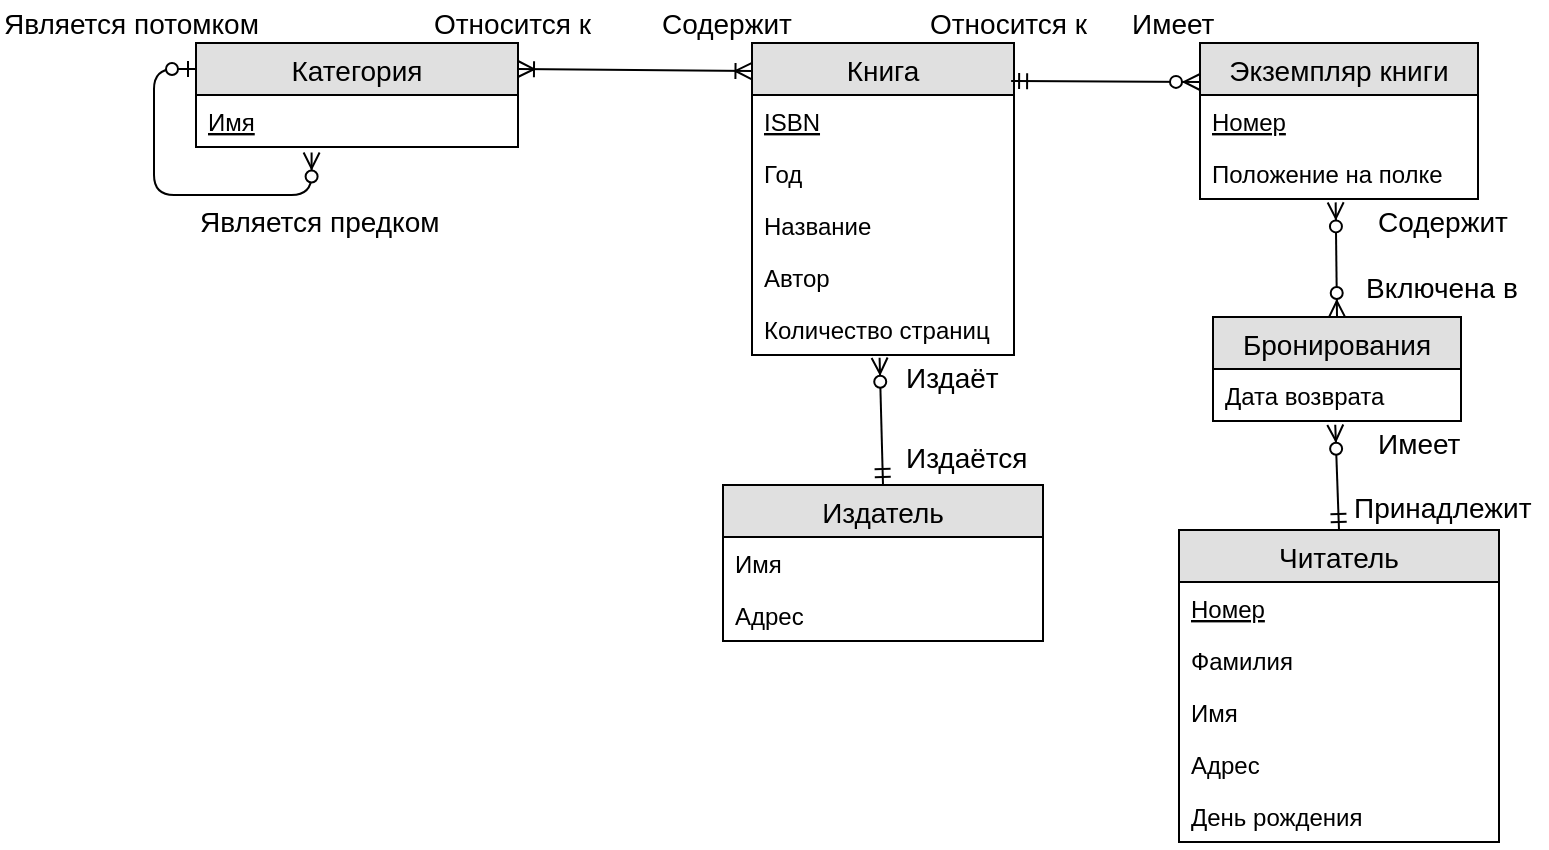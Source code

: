 <mxfile version="12.1.3" type="device" pages="1"><diagram id="Hinv8P5M0LdaHlvG1PZa" name="Page-1"><mxGraphModel dx="1024" dy="418" grid="0" gridSize="10" guides="1" tooltips="1" connect="1" arrows="1" fold="1" page="1" pageScale="1" pageWidth="827" pageHeight="1169" math="0" shadow="0"><root><mxCell id="0"/><mxCell id="1" parent="0"/><mxCell id="7dafJBWYN6oTtVz4CKp--3" value="Книга" style="swimlane;fontStyle=0;childLayout=stackLayout;horizontal=1;startSize=26;fillColor=#e0e0e0;horizontalStack=0;resizeParent=1;resizeParentMax=0;resizeLast=0;collapsible=1;marginBottom=0;swimlaneFillColor=#ffffff;align=center;fontSize=14;" parent="1" vertex="1"><mxGeometry x="423" y="612.5" width="131" height="156" as="geometry"><mxRectangle x="140" y="640" width="63" height="26" as="alternateBounds"/></mxGeometry></mxCell><mxCell id="7dafJBWYN6oTtVz4CKp--4" value="ISBN" style="text;strokeColor=none;fillColor=none;spacingLeft=4;spacingRight=4;overflow=hidden;rotatable=0;points=[[0,0.5],[1,0.5]];portConstraint=eastwest;fontSize=12;fontStyle=4" parent="7dafJBWYN6oTtVz4CKp--3" vertex="1"><mxGeometry y="26" width="131" height="26" as="geometry"/></mxCell><mxCell id="7dafJBWYN6oTtVz4CKp--5" value="Год" style="text;strokeColor=none;fillColor=none;spacingLeft=4;spacingRight=4;overflow=hidden;rotatable=0;points=[[0,0.5],[1,0.5]];portConstraint=eastwest;fontSize=12;" parent="7dafJBWYN6oTtVz4CKp--3" vertex="1"><mxGeometry y="52" width="131" height="26" as="geometry"/></mxCell><mxCell id="7dafJBWYN6oTtVz4CKp--6" value="Название" style="text;strokeColor=none;fillColor=none;spacingLeft=4;spacingRight=4;overflow=hidden;rotatable=0;points=[[0,0.5],[1,0.5]];portConstraint=eastwest;fontSize=12;" parent="7dafJBWYN6oTtVz4CKp--3" vertex="1"><mxGeometry y="78" width="131" height="26" as="geometry"/></mxCell><mxCell id="7dafJBWYN6oTtVz4CKp--9" value="Автор" style="text;strokeColor=none;fillColor=none;spacingLeft=4;spacingRight=4;overflow=hidden;rotatable=0;points=[[0,0.5],[1,0.5]];portConstraint=eastwest;fontSize=12;" parent="7dafJBWYN6oTtVz4CKp--3" vertex="1"><mxGeometry y="104" width="131" height="26" as="geometry"/></mxCell><mxCell id="7dafJBWYN6oTtVz4CKp--10" value="Количество страниц" style="text;strokeColor=none;fillColor=none;spacingLeft=4;spacingRight=4;overflow=hidden;rotatable=0;points=[[0,0.5],[1,0.5]];portConstraint=eastwest;fontSize=12;" parent="7dafJBWYN6oTtVz4CKp--3" vertex="1"><mxGeometry y="130" width="131" height="26" as="geometry"/></mxCell><mxCell id="7dafJBWYN6oTtVz4CKp--11" value="Экземпляр книги" style="swimlane;fontStyle=0;childLayout=stackLayout;horizontal=1;startSize=26;fillColor=#e0e0e0;horizontalStack=0;resizeParent=1;resizeParentMax=0;resizeLast=0;collapsible=1;marginBottom=0;swimlaneFillColor=#ffffff;align=center;fontSize=14;" parent="1" vertex="1"><mxGeometry x="647" y="612.5" width="139" height="78" as="geometry"/></mxCell><mxCell id="7dafJBWYN6oTtVz4CKp--12" value="Номер" style="text;strokeColor=none;fillColor=none;spacingLeft=4;spacingRight=4;overflow=hidden;rotatable=0;points=[[0,0.5],[1,0.5]];portConstraint=eastwest;fontSize=12;fontStyle=4" parent="7dafJBWYN6oTtVz4CKp--11" vertex="1"><mxGeometry y="26" width="139" height="26" as="geometry"/></mxCell><mxCell id="7dafJBWYN6oTtVz4CKp--13" value="Положение на полке" style="text;strokeColor=none;fillColor=none;spacingLeft=4;spacingRight=4;overflow=hidden;rotatable=0;points=[[0,0.5],[1,0.5]];portConstraint=eastwest;fontSize=12;" parent="7dafJBWYN6oTtVz4CKp--11" vertex="1"><mxGeometry y="52" width="139" height="26" as="geometry"/></mxCell><mxCell id="7dafJBWYN6oTtVz4CKp--16" value="" style="fontSize=12;html=1;endArrow=ERzeroToMany;startArrow=ERmandOne;entryX=0;entryY=0.25;entryDx=0;entryDy=0;exitX=0.989;exitY=0.122;exitDx=0;exitDy=0;exitPerimeter=0;" parent="1" source="7dafJBWYN6oTtVz4CKp--3" target="7dafJBWYN6oTtVz4CKp--11" edge="1"><mxGeometry width="100" height="100" relative="1" as="geometry"><mxPoint x="406" y="650" as="sourcePoint"/><mxPoint x="314" y="805" as="targetPoint"/></mxGeometry></mxCell><mxCell id="7dafJBWYN6oTtVz4CKp--17" value="Издатель" style="swimlane;fontStyle=0;childLayout=stackLayout;horizontal=1;startSize=26;fillColor=#e0e0e0;horizontalStack=0;resizeParent=1;resizeParentMax=0;resizeLast=0;collapsible=1;marginBottom=0;swimlaneFillColor=#ffffff;align=center;fontSize=14;" parent="1" vertex="1"><mxGeometry x="408.5" y="833.5" width="160" height="78" as="geometry"/></mxCell><mxCell id="7dafJBWYN6oTtVz4CKp--18" value="Имя" style="text;strokeColor=none;fillColor=none;spacingLeft=4;spacingRight=4;overflow=hidden;rotatable=0;points=[[0,0.5],[1,0.5]];portConstraint=eastwest;fontSize=12;fontStyle=0" parent="7dafJBWYN6oTtVz4CKp--17" vertex="1"><mxGeometry y="26" width="160" height="26" as="geometry"/></mxCell><mxCell id="7dafJBWYN6oTtVz4CKp--19" value="Адрес" style="text;strokeColor=none;fillColor=none;spacingLeft=4;spacingRight=4;overflow=hidden;rotatable=0;points=[[0,0.5],[1,0.5]];portConstraint=eastwest;fontSize=12;" parent="7dafJBWYN6oTtVz4CKp--17" vertex="1"><mxGeometry y="52" width="160" height="26" as="geometry"/></mxCell><mxCell id="7dafJBWYN6oTtVz4CKp--21" value="Категория" style="swimlane;fontStyle=0;childLayout=stackLayout;horizontal=1;startSize=26;fillColor=#e0e0e0;horizontalStack=0;resizeParent=1;resizeParentMax=0;resizeLast=0;collapsible=1;marginBottom=0;swimlaneFillColor=#ffffff;align=center;fontSize=14;" parent="1" vertex="1"><mxGeometry x="145" y="612.5" width="161" height="52" as="geometry"/></mxCell><mxCell id="7dafJBWYN6oTtVz4CKp--22" value="Имя" style="text;strokeColor=none;fillColor=none;spacingLeft=4;spacingRight=4;overflow=hidden;rotatable=0;points=[[0,0.5],[1,0.5]];portConstraint=eastwest;fontSize=12;fontStyle=4" parent="7dafJBWYN6oTtVz4CKp--21" vertex="1"><mxGeometry y="26" width="161" height="26" as="geometry"/></mxCell><mxCell id="7dafJBWYN6oTtVz4CKp--25" value="" style="fontSize=12;html=1;endArrow=ERzeroToMany;startArrow=ERzeroToOne;rounded=1;strokeColor=#000000;exitX=0;exitY=0.25;exitDx=0;exitDy=0;entryX=0.359;entryY=1.107;entryDx=0;entryDy=0;entryPerimeter=0;edgeStyle=orthogonalEdgeStyle;" parent="7dafJBWYN6oTtVz4CKp--21" source="7dafJBWYN6oTtVz4CKp--21" target="7dafJBWYN6oTtVz4CKp--22" edge="1"><mxGeometry width="100" height="100" relative="1" as="geometry"><mxPoint x="-40" y="96" as="sourcePoint"/><mxPoint x="-55" y="13" as="targetPoint"/><Array as="points"><mxPoint x="-21" y="13"/><mxPoint x="-21" y="76"/><mxPoint x="58" y="76"/></Array></mxGeometry></mxCell><mxCell id="7dafJBWYN6oTtVz4CKp--30" value="Читатель" style="swimlane;fontStyle=0;childLayout=stackLayout;horizontal=1;startSize=26;fillColor=#e0e0e0;horizontalStack=0;resizeParent=1;resizeParentMax=0;resizeLast=0;collapsible=1;marginBottom=0;swimlaneFillColor=#ffffff;align=center;fontSize=14;" parent="1" vertex="1"><mxGeometry x="636.5" y="856" width="160" height="156" as="geometry"/></mxCell><mxCell id="7dafJBWYN6oTtVz4CKp--31" value="Номер" style="text;strokeColor=none;fillColor=none;spacingLeft=4;spacingRight=4;overflow=hidden;rotatable=0;points=[[0,0.5],[1,0.5]];portConstraint=eastwest;fontSize=12;fontStyle=4" parent="7dafJBWYN6oTtVz4CKp--30" vertex="1"><mxGeometry y="26" width="160" height="26" as="geometry"/></mxCell><mxCell id="7dafJBWYN6oTtVz4CKp--32" value="Фамилия" style="text;strokeColor=none;fillColor=none;spacingLeft=4;spacingRight=4;overflow=hidden;rotatable=0;points=[[0,0.5],[1,0.5]];portConstraint=eastwest;fontSize=12;" parent="7dafJBWYN6oTtVz4CKp--30" vertex="1"><mxGeometry y="52" width="160" height="26" as="geometry"/></mxCell><mxCell id="7dafJBWYN6oTtVz4CKp--33" value="Имя" style="text;strokeColor=none;fillColor=none;spacingLeft=4;spacingRight=4;overflow=hidden;rotatable=0;points=[[0,0.5],[1,0.5]];portConstraint=eastwest;fontSize=12;" parent="7dafJBWYN6oTtVz4CKp--30" vertex="1"><mxGeometry y="78" width="160" height="26" as="geometry"/></mxCell><mxCell id="7dafJBWYN6oTtVz4CKp--34" value="Адрес" style="text;strokeColor=none;fillColor=none;spacingLeft=4;spacingRight=4;overflow=hidden;rotatable=0;points=[[0,0.5],[1,0.5]];portConstraint=eastwest;fontSize=12;" parent="7dafJBWYN6oTtVz4CKp--30" vertex="1"><mxGeometry y="104" width="160" height="26" as="geometry"/></mxCell><mxCell id="7dafJBWYN6oTtVz4CKp--35" value="День рождения" style="text;strokeColor=none;fillColor=none;spacingLeft=4;spacingRight=4;overflow=hidden;rotatable=0;points=[[0,0.5],[1,0.5]];portConstraint=eastwest;fontSize=12;" parent="7dafJBWYN6oTtVz4CKp--30" vertex="1"><mxGeometry y="130" width="160" height="26" as="geometry"/></mxCell><mxCell id="7dafJBWYN6oTtVz4CKp--40" value="Бронирования" style="swimlane;fontStyle=0;childLayout=stackLayout;horizontal=1;startSize=26;fillColor=#e0e0e0;horizontalStack=0;resizeParent=1;resizeParentMax=0;resizeLast=0;collapsible=1;marginBottom=0;swimlaneFillColor=#ffffff;align=center;fontSize=14;" parent="1" vertex="1"><mxGeometry x="653.5" y="749.5" width="124" height="52" as="geometry"/></mxCell><mxCell id="7dafJBWYN6oTtVz4CKp--41" value="Дата возврата" style="text;strokeColor=none;fillColor=none;spacingLeft=4;spacingRight=4;overflow=hidden;rotatable=0;points=[[0,0.5],[1,0.5]];portConstraint=eastwest;fontSize=12;" parent="7dafJBWYN6oTtVz4CKp--40" vertex="1"><mxGeometry y="26" width="124" height="26" as="geometry"/></mxCell><mxCell id="7dafJBWYN6oTtVz4CKp--45" value="" style="fontSize=12;html=1;endArrow=ERoneToMany;startArrow=ERoneToMany;strokeColor=#000000;exitX=1;exitY=0.25;exitDx=0;exitDy=0;entryX=-0.002;entryY=0.09;entryDx=0;entryDy=0;entryPerimeter=0;" parent="1" source="7dafJBWYN6oTtVz4CKp--21" target="7dafJBWYN6oTtVz4CKp--3" edge="1"><mxGeometry width="100" height="100" relative="1" as="geometry"><mxPoint x="145" y="664" as="sourcePoint"/><mxPoint x="227" y="647" as="targetPoint"/></mxGeometry></mxCell><mxCell id="7dafJBWYN6oTtVz4CKp--47" value="" style="fontSize=12;html=1;endArrow=ERzeroToMany;startArrow=ERmandOne;strokeColor=#000000;exitX=0.5;exitY=0;exitDx=0;exitDy=0;entryX=0.493;entryY=1.073;entryDx=0;entryDy=0;entryPerimeter=0;" parent="1" source="7dafJBWYN6oTtVz4CKp--30" target="7dafJBWYN6oTtVz4CKp--41" edge="1"><mxGeometry width="100" height="100" relative="1" as="geometry"><mxPoint x="732" y="844.5" as="sourcePoint"/><mxPoint x="731.166" y="785.604" as="targetPoint"/></mxGeometry></mxCell><mxCell id="7dafJBWYN6oTtVz4CKp--49" value="&lt;font style=&quot;font-size: 14px&quot;&gt;Содержит&lt;/font&gt;" style="text;html=1;resizable=0;points=[];autosize=1;align=left;verticalAlign=top;spacingTop=-4;" parent="1" vertex="1"><mxGeometry x="733.5" y="690.5" width="75" height="14" as="geometry"/></mxCell><mxCell id="7dafJBWYN6oTtVz4CKp--50" value="&lt;font style=&quot;font-size: 14px&quot;&gt;Включена в&lt;/font&gt;" style="text;html=1;resizable=0;points=[];autosize=1;align=left;verticalAlign=top;spacingTop=-4;" parent="1" vertex="1"><mxGeometry x="728" y="723.5" width="86" height="14" as="geometry"/></mxCell><mxCell id="7dafJBWYN6oTtVz4CKp--51" value="&lt;font style=&quot;font-size: 14px&quot;&gt;Имеет&lt;/font&gt;" style="text;html=1;resizable=0;points=[];autosize=1;align=left;verticalAlign=top;spacingTop=-4;" parent="1" vertex="1"><mxGeometry x="733.5" y="801.5" width="52" height="14" as="geometry"/></mxCell><mxCell id="7dafJBWYN6oTtVz4CKp--52" value="&lt;font style=&quot;font-size: 14px&quot;&gt;Принадлежит&lt;/font&gt;" style="text;html=1;resizable=0;points=[];autosize=1;align=left;verticalAlign=top;spacingTop=-4;" parent="1" vertex="1"><mxGeometry x="721.5" y="833.5" width="99" height="14" as="geometry"/></mxCell><mxCell id="7dafJBWYN6oTtVz4CKp--53" value="&lt;font style=&quot;font-size: 14px&quot;&gt;Имеет&lt;/font&gt;" style="text;html=1;resizable=0;points=[];autosize=1;align=left;verticalAlign=top;spacingTop=-4;" parent="1" vertex="1"><mxGeometry x="610.5" y="591.5" width="52" height="14" as="geometry"/></mxCell><mxCell id="7dafJBWYN6oTtVz4CKp--54" value="&lt;font style=&quot;font-size: 14px&quot;&gt;Относится к&lt;/font&gt;" style="text;html=1;resizable=0;points=[];autosize=1;align=left;verticalAlign=top;spacingTop=-4;" parent="1" vertex="1"><mxGeometry x="510" y="591.5" width="88" height="14" as="geometry"/></mxCell><mxCell id="7dafJBWYN6oTtVz4CKp--55" value="&lt;font style=&quot;font-size: 14px&quot;&gt;Содержит&lt;/font&gt;" style="text;html=1;resizable=0;points=[];autosize=1;align=left;verticalAlign=top;spacingTop=-4;" parent="1" vertex="1"><mxGeometry x="376" y="591.5" width="75" height="14" as="geometry"/></mxCell><mxCell id="7dafJBWYN6oTtVz4CKp--56" value="&lt;font style=&quot;font-size: 14px&quot;&gt;Относится к&lt;/font&gt;" style="text;html=1;resizable=0;points=[];autosize=1;align=left;verticalAlign=top;spacingTop=-4;" parent="1" vertex="1"><mxGeometry x="262" y="591.5" width="88" height="14" as="geometry"/></mxCell><mxCell id="7dafJBWYN6oTtVz4CKp--57" value="" style="fontSize=12;html=1;endArrow=ERzeroToMany;startArrow=ERmandOne;strokeColor=#000000;exitX=0.5;exitY=0;exitDx=0;exitDy=0;entryX=0.487;entryY=1.053;entryDx=0;entryDy=0;entryPerimeter=0;" parent="1" source="7dafJBWYN6oTtVz4CKp--17" target="7dafJBWYN6oTtVz4CKp--10" edge="1"><mxGeometry width="100" height="100" relative="1" as="geometry"><mxPoint x="154" y="908" as="sourcePoint"/><mxPoint x="254" y="808" as="targetPoint"/></mxGeometry></mxCell><mxCell id="7dafJBWYN6oTtVz4CKp--58" value="&lt;font style=&quot;font-size: 14px&quot;&gt;Издаёт&lt;br&gt;&lt;/font&gt;" style="text;html=1;resizable=0;points=[];autosize=1;align=left;verticalAlign=top;spacingTop=-4;" parent="1" vertex="1"><mxGeometry x="498" y="768.5" width="56" height="14" as="geometry"/></mxCell><mxCell id="7dafJBWYN6oTtVz4CKp--59" value="&lt;span style=&quot;font-size: 14px&quot;&gt;Издаётся&lt;/span&gt;" style="text;html=1;resizable=0;points=[];autosize=1;align=left;verticalAlign=top;spacingTop=-4;" parent="1" vertex="1"><mxGeometry x="498" y="808.5" width="71" height="14" as="geometry"/></mxCell><mxCell id="7dafJBWYN6oTtVz4CKp--60" value="&lt;font style=&quot;font-size: 14px&quot;&gt;Является потомком&lt;br&gt;&lt;/font&gt;" style="text;html=1;resizable=0;points=[];autosize=1;align=left;verticalAlign=top;spacingTop=-4;" parent="1" vertex="1"><mxGeometry x="47" y="591.5" width="137" height="14" as="geometry"/></mxCell><mxCell id="7dafJBWYN6oTtVz4CKp--61" value="&lt;font style=&quot;font-size: 14px&quot;&gt;Является предком&lt;/font&gt;" style="text;html=1;resizable=0;points=[];autosize=1;align=left;verticalAlign=top;spacingTop=-4;" parent="1" vertex="1"><mxGeometry x="145" y="690.5" width="130" height="14" as="geometry"/></mxCell><mxCell id="wGHqMUJQCOHq2DPT6n-m-2" value="" style="fontSize=12;html=1;endArrow=ERzeroToMany;endFill=1;startArrow=ERzeroToMany;entryX=0.5;entryY=0;entryDx=0;entryDy=0;exitX=0.488;exitY=1.065;exitDx=0;exitDy=0;exitPerimeter=0;" edge="1" parent="1" source="7dafJBWYN6oTtVz4CKp--13" target="7dafJBWYN6oTtVz4CKp--40"><mxGeometry width="100" height="100" relative="1" as="geometry"><mxPoint x="103" y="926" as="sourcePoint"/><mxPoint x="203" y="826" as="targetPoint"/></mxGeometry></mxCell></root></mxGraphModel></diagram></mxfile>